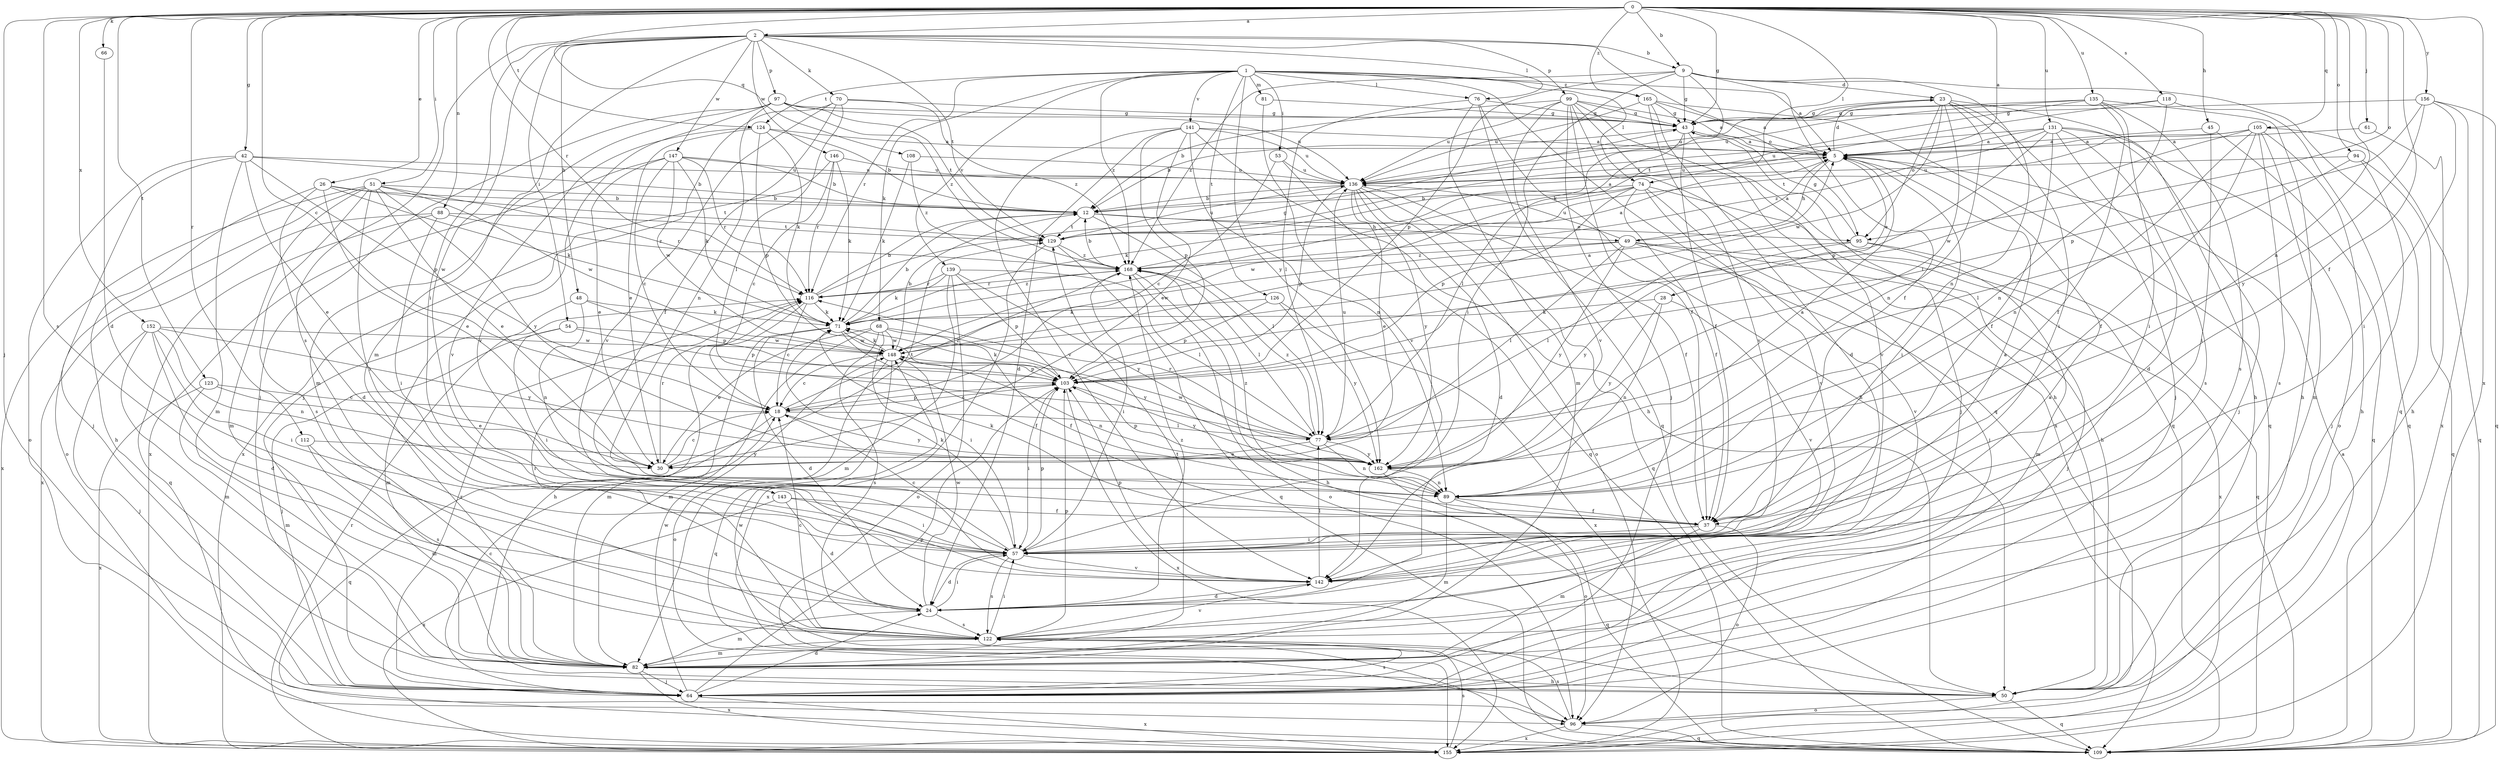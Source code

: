 strict digraph  {
0;
1;
2;
5;
9;
12;
18;
23;
24;
26;
28;
30;
37;
42;
43;
45;
48;
49;
50;
51;
53;
54;
57;
61;
64;
66;
68;
70;
71;
74;
76;
77;
81;
82;
88;
89;
94;
95;
96;
97;
99;
103;
105;
108;
109;
112;
116;
118;
122;
123;
124;
126;
129;
131;
135;
136;
139;
141;
142;
143;
146;
147;
148;
152;
155;
156;
162;
165;
168;
0 -> 2  [label=a];
0 -> 5  [label=a];
0 -> 9  [label=b];
0 -> 18  [label=c];
0 -> 26  [label=e];
0 -> 37  [label=f];
0 -> 42  [label=g];
0 -> 43  [label=g];
0 -> 45  [label=h];
0 -> 51  [label=i];
0 -> 61  [label=j];
0 -> 64  [label=j];
0 -> 66  [label=k];
0 -> 74  [label=l];
0 -> 88  [label=n];
0 -> 89  [label=n];
0 -> 94  [label=o];
0 -> 95  [label=o];
0 -> 105  [label=q];
0 -> 108  [label=q];
0 -> 112  [label=r];
0 -> 116  [label=r];
0 -> 118  [label=s];
0 -> 122  [label=s];
0 -> 123  [label=t];
0 -> 124  [label=t];
0 -> 131  [label=u];
0 -> 135  [label=u];
0 -> 152  [label=x];
0 -> 155  [label=x];
0 -> 156  [label=y];
0 -> 165  [label=z];
1 -> 5  [label=a];
1 -> 53  [label=i];
1 -> 68  [label=k];
1 -> 74  [label=l];
1 -> 76  [label=l];
1 -> 81  [label=m];
1 -> 109  [label=q];
1 -> 116  [label=r];
1 -> 124  [label=t];
1 -> 126  [label=t];
1 -> 139  [label=v];
1 -> 141  [label=v];
1 -> 162  [label=y];
1 -> 165  [label=z];
1 -> 168  [label=z];
2 -> 9  [label=b];
2 -> 48  [label=h];
2 -> 54  [label=i];
2 -> 57  [label=i];
2 -> 70  [label=k];
2 -> 76  [label=l];
2 -> 82  [label=m];
2 -> 95  [label=o];
2 -> 97  [label=p];
2 -> 99  [label=p];
2 -> 122  [label=s];
2 -> 129  [label=t];
2 -> 143  [label=w];
2 -> 146  [label=w];
2 -> 147  [label=w];
5 -> 23  [label=d];
5 -> 28  [label=e];
5 -> 49  [label=h];
5 -> 57  [label=i];
5 -> 136  [label=u];
9 -> 23  [label=d];
9 -> 37  [label=f];
9 -> 43  [label=g];
9 -> 57  [label=i];
9 -> 71  [label=k];
9 -> 89  [label=n];
9 -> 103  [label=p];
9 -> 109  [label=q];
9 -> 168  [label=z];
12 -> 5  [label=a];
12 -> 49  [label=h];
12 -> 77  [label=l];
12 -> 95  [label=o];
12 -> 129  [label=t];
18 -> 77  [label=l];
18 -> 103  [label=p];
18 -> 109  [label=q];
18 -> 162  [label=y];
18 -> 168  [label=z];
23 -> 43  [label=g];
23 -> 50  [label=h];
23 -> 57  [label=i];
23 -> 64  [label=j];
23 -> 77  [label=l];
23 -> 89  [label=n];
23 -> 95  [label=o];
23 -> 136  [label=u];
23 -> 148  [label=w];
24 -> 57  [label=i];
24 -> 82  [label=m];
24 -> 122  [label=s];
24 -> 148  [label=w];
24 -> 168  [label=z];
26 -> 12  [label=b];
26 -> 24  [label=d];
26 -> 30  [label=e];
26 -> 50  [label=h];
26 -> 71  [label=k];
26 -> 129  [label=t];
28 -> 71  [label=k];
28 -> 89  [label=n];
28 -> 142  [label=v];
28 -> 162  [label=y];
30 -> 18  [label=c];
30 -> 116  [label=r];
30 -> 129  [label=t];
37 -> 57  [label=i];
37 -> 71  [label=k];
37 -> 82  [label=m];
37 -> 96  [label=o];
42 -> 12  [label=b];
42 -> 30  [label=e];
42 -> 64  [label=j];
42 -> 82  [label=m];
42 -> 96  [label=o];
42 -> 103  [label=p];
42 -> 136  [label=u];
43 -> 5  [label=a];
43 -> 12  [label=b];
43 -> 37  [label=f];
43 -> 64  [label=j];
43 -> 77  [label=l];
43 -> 142  [label=v];
45 -> 5  [label=a];
45 -> 57  [label=i];
45 -> 109  [label=q];
48 -> 71  [label=k];
48 -> 82  [label=m];
48 -> 89  [label=n];
48 -> 103  [label=p];
49 -> 5  [label=a];
49 -> 64  [label=j];
49 -> 77  [label=l];
49 -> 136  [label=u];
49 -> 142  [label=v];
49 -> 148  [label=w];
49 -> 155  [label=x];
49 -> 162  [label=y];
49 -> 168  [label=z];
50 -> 96  [label=o];
50 -> 109  [label=q];
50 -> 148  [label=w];
51 -> 12  [label=b];
51 -> 30  [label=e];
51 -> 57  [label=i];
51 -> 82  [label=m];
51 -> 96  [label=o];
51 -> 116  [label=r];
51 -> 122  [label=s];
51 -> 148  [label=w];
51 -> 155  [label=x];
51 -> 162  [label=y];
53 -> 18  [label=c];
53 -> 109  [label=q];
53 -> 136  [label=u];
54 -> 57  [label=i];
54 -> 64  [label=j];
54 -> 103  [label=p];
54 -> 148  [label=w];
57 -> 5  [label=a];
57 -> 18  [label=c];
57 -> 24  [label=d];
57 -> 71  [label=k];
57 -> 103  [label=p];
57 -> 122  [label=s];
57 -> 142  [label=v];
61 -> 5  [label=a];
61 -> 50  [label=h];
64 -> 18  [label=c];
64 -> 24  [label=d];
64 -> 103  [label=p];
64 -> 116  [label=r];
64 -> 122  [label=s];
64 -> 148  [label=w];
64 -> 155  [label=x];
66 -> 24  [label=d];
68 -> 30  [label=e];
68 -> 37  [label=f];
68 -> 57  [label=i];
68 -> 82  [label=m];
68 -> 122  [label=s];
68 -> 148  [label=w];
68 -> 162  [label=y];
70 -> 37  [label=f];
70 -> 43  [label=g];
70 -> 64  [label=j];
70 -> 77  [label=l];
70 -> 142  [label=v];
70 -> 168  [label=z];
71 -> 12  [label=b];
71 -> 24  [label=d];
71 -> 37  [label=f];
71 -> 82  [label=m];
71 -> 148  [label=w];
74 -> 12  [label=b];
74 -> 37  [label=f];
74 -> 50  [label=h];
74 -> 64  [label=j];
74 -> 71  [label=k];
74 -> 103  [label=p];
74 -> 142  [label=v];
74 -> 148  [label=w];
76 -> 43  [label=g];
76 -> 50  [label=h];
76 -> 77  [label=l];
76 -> 82  [label=m];
76 -> 109  [label=q];
77 -> 30  [label=e];
77 -> 89  [label=n];
77 -> 116  [label=r];
77 -> 136  [label=u];
77 -> 148  [label=w];
77 -> 162  [label=y];
77 -> 168  [label=z];
81 -> 43  [label=g];
81 -> 142  [label=v];
82 -> 50  [label=h];
82 -> 64  [label=j];
82 -> 129  [label=t];
82 -> 155  [label=x];
88 -> 57  [label=i];
88 -> 109  [label=q];
88 -> 129  [label=t];
88 -> 155  [label=x];
88 -> 168  [label=z];
89 -> 37  [label=f];
89 -> 82  [label=m];
89 -> 109  [label=q];
89 -> 168  [label=z];
94 -> 64  [label=j];
94 -> 77  [label=l];
94 -> 109  [label=q];
94 -> 136  [label=u];
95 -> 43  [label=g];
95 -> 77  [label=l];
95 -> 82  [label=m];
95 -> 109  [label=q];
95 -> 162  [label=y];
96 -> 109  [label=q];
96 -> 122  [label=s];
96 -> 155  [label=x];
97 -> 43  [label=g];
97 -> 64  [label=j];
97 -> 82  [label=m];
97 -> 89  [label=n];
97 -> 129  [label=t];
97 -> 136  [label=u];
97 -> 142  [label=v];
97 -> 168  [label=z];
99 -> 5  [label=a];
99 -> 12  [label=b];
99 -> 37  [label=f];
99 -> 43  [label=g];
99 -> 50  [label=h];
99 -> 64  [label=j];
99 -> 109  [label=q];
99 -> 136  [label=u];
99 -> 142  [label=v];
99 -> 155  [label=x];
103 -> 18  [label=c];
103 -> 57  [label=i];
103 -> 71  [label=k];
103 -> 155  [label=x];
103 -> 162  [label=y];
105 -> 5  [label=a];
105 -> 37  [label=f];
105 -> 50  [label=h];
105 -> 82  [label=m];
105 -> 89  [label=n];
105 -> 109  [label=q];
105 -> 122  [label=s];
105 -> 129  [label=t];
105 -> 148  [label=w];
108 -> 71  [label=k];
108 -> 136  [label=u];
108 -> 168  [label=z];
112 -> 82  [label=m];
112 -> 122  [label=s];
112 -> 162  [label=y];
116 -> 12  [label=b];
116 -> 18  [label=c];
116 -> 43  [label=g];
116 -> 50  [label=h];
116 -> 71  [label=k];
116 -> 168  [label=z];
118 -> 43  [label=g];
118 -> 89  [label=n];
118 -> 109  [label=q];
118 -> 129  [label=t];
122 -> 5  [label=a];
122 -> 18  [label=c];
122 -> 57  [label=i];
122 -> 82  [label=m];
122 -> 103  [label=p];
122 -> 116  [label=r];
122 -> 142  [label=v];
123 -> 18  [label=c];
123 -> 30  [label=e];
123 -> 82  [label=m];
123 -> 155  [label=x];
124 -> 5  [label=a];
124 -> 12  [label=b];
124 -> 30  [label=e];
124 -> 71  [label=k];
124 -> 103  [label=p];
124 -> 142  [label=v];
126 -> 71  [label=k];
126 -> 103  [label=p];
126 -> 155  [label=x];
126 -> 162  [label=y];
129 -> 109  [label=q];
129 -> 136  [label=u];
129 -> 155  [label=x];
129 -> 168  [label=z];
131 -> 5  [label=a];
131 -> 24  [label=d];
131 -> 37  [label=f];
131 -> 64  [label=j];
131 -> 96  [label=o];
131 -> 103  [label=p];
131 -> 122  [label=s];
131 -> 136  [label=u];
131 -> 168  [label=z];
135 -> 37  [label=f];
135 -> 43  [label=g];
135 -> 50  [label=h];
135 -> 57  [label=i];
135 -> 122  [label=s];
135 -> 129  [label=t];
135 -> 136  [label=u];
136 -> 12  [label=b];
136 -> 24  [label=d];
136 -> 30  [label=e];
136 -> 37  [label=f];
136 -> 96  [label=o];
136 -> 103  [label=p];
136 -> 109  [label=q];
136 -> 162  [label=y];
139 -> 71  [label=k];
139 -> 77  [label=l];
139 -> 82  [label=m];
139 -> 96  [label=o];
139 -> 103  [label=p];
139 -> 116  [label=r];
139 -> 162  [label=y];
141 -> 5  [label=a];
141 -> 24  [label=d];
141 -> 30  [label=e];
141 -> 50  [label=h];
141 -> 89  [label=n];
141 -> 103  [label=p];
141 -> 136  [label=u];
141 -> 142  [label=v];
142 -> 24  [label=d];
142 -> 77  [label=l];
142 -> 103  [label=p];
143 -> 24  [label=d];
143 -> 37  [label=f];
143 -> 57  [label=i];
143 -> 155  [label=x];
146 -> 18  [label=c];
146 -> 71  [label=k];
146 -> 116  [label=r];
146 -> 136  [label=u];
146 -> 155  [label=x];
147 -> 12  [label=b];
147 -> 18  [label=c];
147 -> 30  [label=e];
147 -> 71  [label=k];
147 -> 116  [label=r];
147 -> 136  [label=u];
147 -> 148  [label=w];
147 -> 155  [label=x];
148 -> 5  [label=a];
148 -> 12  [label=b];
148 -> 18  [label=c];
148 -> 71  [label=k];
148 -> 89  [label=n];
148 -> 96  [label=o];
148 -> 103  [label=p];
148 -> 109  [label=q];
152 -> 24  [label=d];
152 -> 57  [label=i];
152 -> 64  [label=j];
152 -> 82  [label=m];
152 -> 89  [label=n];
152 -> 148  [label=w];
152 -> 162  [label=y];
155 -> 5  [label=a];
155 -> 116  [label=r];
155 -> 122  [label=s];
156 -> 43  [label=g];
156 -> 57  [label=i];
156 -> 103  [label=p];
156 -> 109  [label=q];
156 -> 155  [label=x];
156 -> 162  [label=y];
162 -> 5  [label=a];
162 -> 89  [label=n];
162 -> 96  [label=o];
162 -> 103  [label=p];
165 -> 5  [label=a];
165 -> 24  [label=d];
165 -> 43  [label=g];
165 -> 109  [label=q];
165 -> 136  [label=u];
165 -> 142  [label=v];
168 -> 5  [label=a];
168 -> 12  [label=b];
168 -> 50  [label=h];
168 -> 57  [label=i];
168 -> 77  [label=l];
168 -> 96  [label=o];
168 -> 116  [label=r];
}
